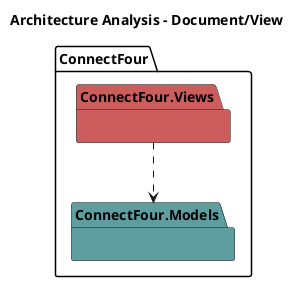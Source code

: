 @startuml ArchitectureAnalysis
title Architecture Analysis - Document/View
package ConnectFour{
    namespace Views #IndianRed{}
    namespace Models #CadetBlue{}
    
    Views ..> Models
}
@enduml

@startuml ViewsAnalysis
title Views Analysis

actor Player
boundary GameView
boundary StartView
boundary PlayView
boundary PlayerView
boundary ResumeView
boundary MessageView
boundary SetUpPlayerView
boundary BoardView
boundary TokenView
boundary ErrorView
boundary YesNotDialogView

Player --> GameView
GameView *--> StartView
GameView *--> PlayView
GameView *--> ResumeView

StartView ..> MessageView
StartView ..> SetUpPlayerView
StartView ..> BoardView

SetUpPlayerView ..> ErrorView
SetUpPlayerView ..> MessageView

PlayView ..> PlayerView
PlayView ..> MessageView
PlayView ..> BoardView

PlayerView ..> MessageView
PlayerView ..> ErrorView

ResumeView ..> MessageView
ResumeView ..> YesNotDialogView

BoardView ..> TokenView
BoardView ..> MessageView
@enduml

@startuml ModelsAnalysis
title Models Analysis

entity Game
entity Board
entity Turn
entity Player
entity Coordinate
entity Message
entity Error
@enduml